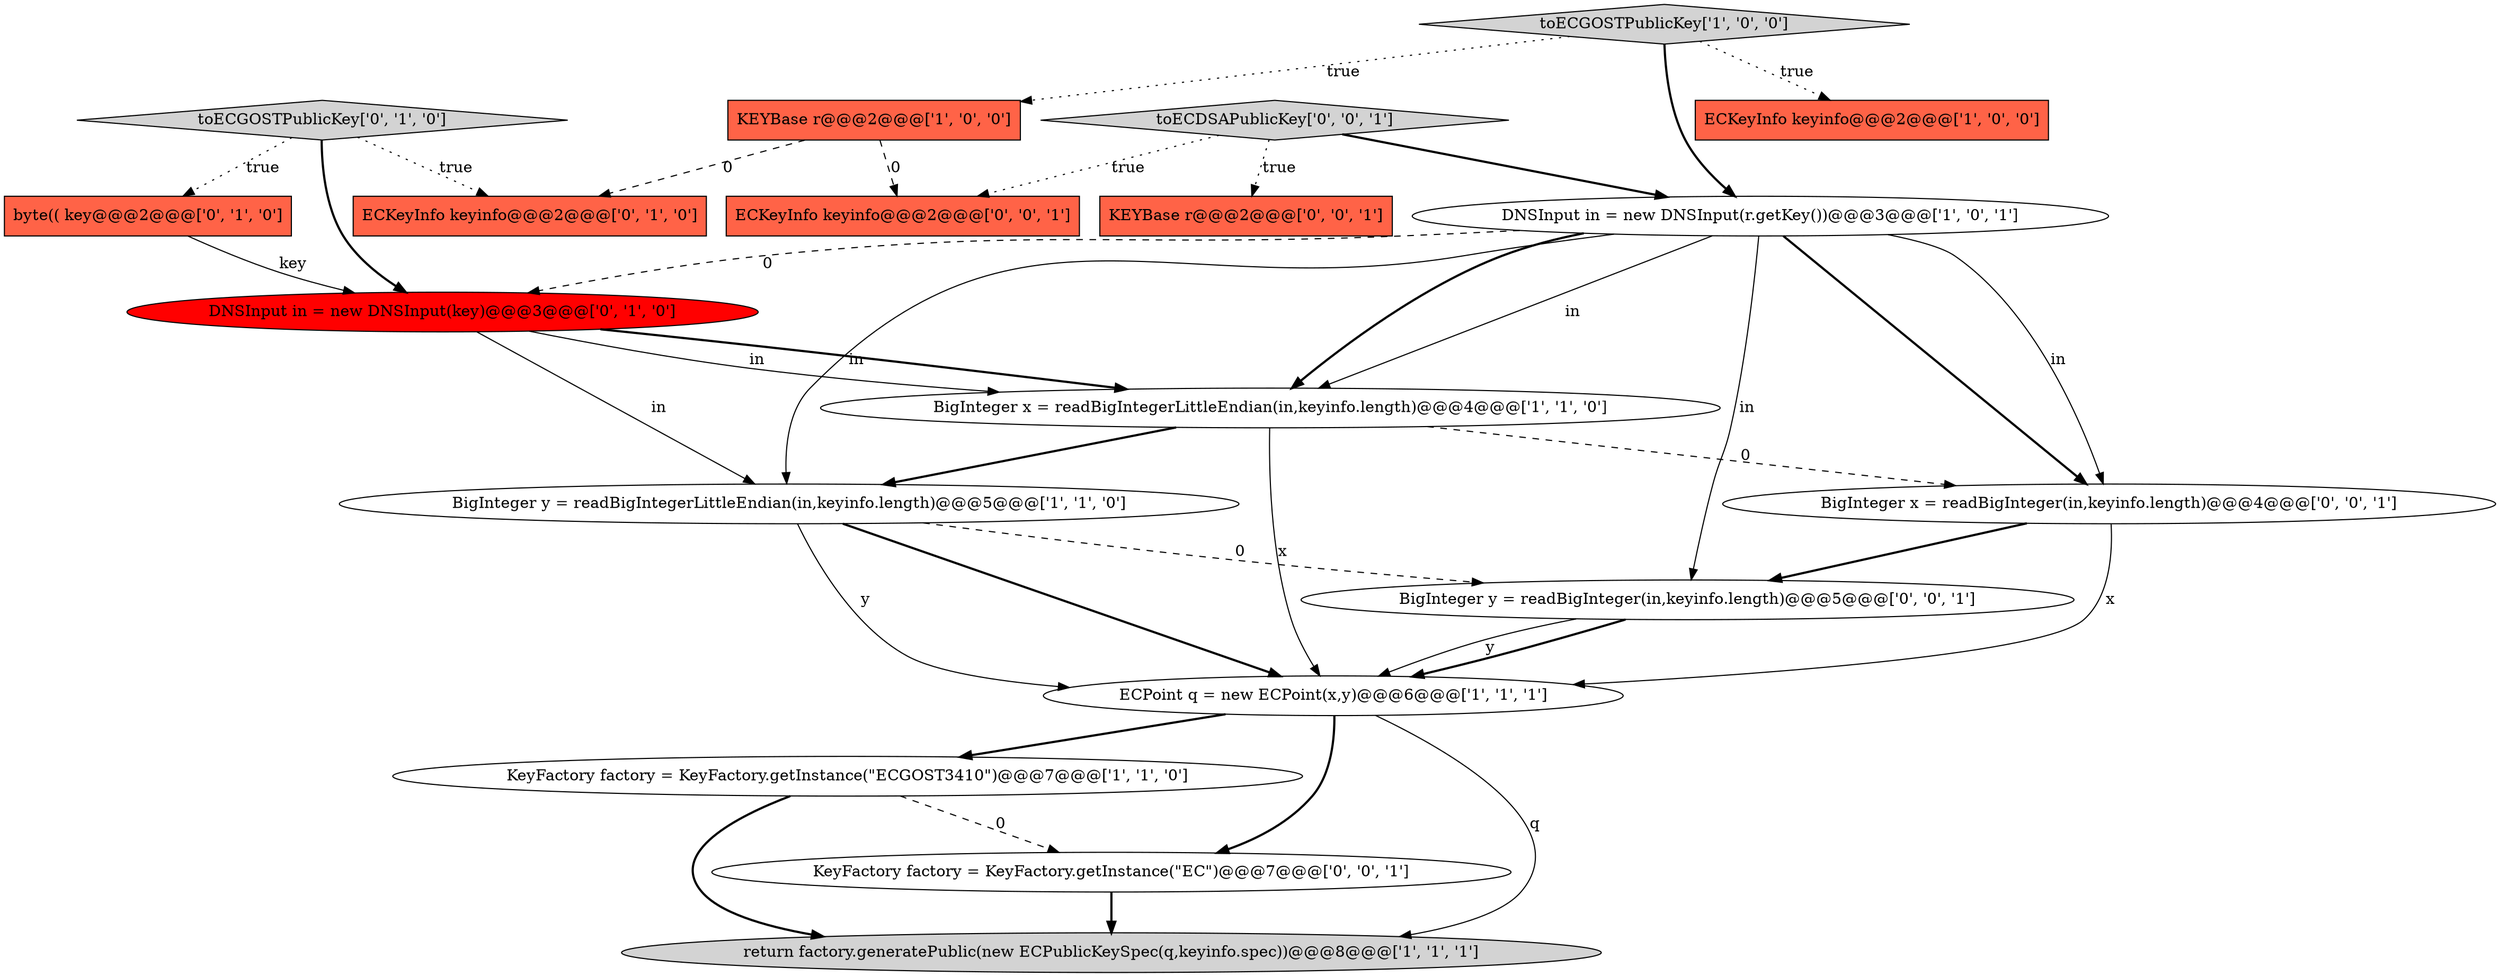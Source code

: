 digraph {
15 [style = filled, label = "KEYBase r@@@2@@@['0', '0', '1']", fillcolor = tomato, shape = box image = "AAA0AAABBB3BBB"];
7 [style = filled, label = "BigInteger y = readBigIntegerLittleEndian(in,keyinfo.length)@@@5@@@['1', '1', '0']", fillcolor = white, shape = ellipse image = "AAA0AAABBB1BBB"];
14 [style = filled, label = "KeyFactory factory = KeyFactory.getInstance(\"EC\")@@@7@@@['0', '0', '1']", fillcolor = white, shape = ellipse image = "AAA0AAABBB3BBB"];
2 [style = filled, label = "toECGOSTPublicKey['1', '0', '0']", fillcolor = lightgray, shape = diamond image = "AAA0AAABBB1BBB"];
9 [style = filled, label = "byte(( key@@@2@@@['0', '1', '0']", fillcolor = tomato, shape = box image = "AAA0AAABBB2BBB"];
10 [style = filled, label = "ECKeyInfo keyinfo@@@2@@@['0', '1', '0']", fillcolor = tomato, shape = box image = "AAA1AAABBB2BBB"];
1 [style = filled, label = "return factory.generatePublic(new ECPublicKeySpec(q,keyinfo.spec))@@@8@@@['1', '1', '1']", fillcolor = lightgray, shape = ellipse image = "AAA0AAABBB1BBB"];
3 [style = filled, label = "ECKeyInfo keyinfo@@@2@@@['1', '0', '0']", fillcolor = tomato, shape = box image = "AAA0AAABBB1BBB"];
12 [style = filled, label = "DNSInput in = new DNSInput(key)@@@3@@@['0', '1', '0']", fillcolor = red, shape = ellipse image = "AAA1AAABBB2BBB"];
0 [style = filled, label = "KeyFactory factory = KeyFactory.getInstance(\"ECGOST3410\")@@@7@@@['1', '1', '0']", fillcolor = white, shape = ellipse image = "AAA0AAABBB1BBB"];
6 [style = filled, label = "BigInteger x = readBigIntegerLittleEndian(in,keyinfo.length)@@@4@@@['1', '1', '0']", fillcolor = white, shape = ellipse image = "AAA0AAABBB1BBB"];
13 [style = filled, label = "BigInteger y = readBigInteger(in,keyinfo.length)@@@5@@@['0', '0', '1']", fillcolor = white, shape = ellipse image = "AAA0AAABBB3BBB"];
8 [style = filled, label = "DNSInput in = new DNSInput(r.getKey())@@@3@@@['1', '0', '1']", fillcolor = white, shape = ellipse image = "AAA0AAABBB1BBB"];
17 [style = filled, label = "BigInteger x = readBigInteger(in,keyinfo.length)@@@4@@@['0', '0', '1']", fillcolor = white, shape = ellipse image = "AAA0AAABBB3BBB"];
4 [style = filled, label = "KEYBase r@@@2@@@['1', '0', '0']", fillcolor = tomato, shape = box image = "AAA1AAABBB1BBB"];
16 [style = filled, label = "ECKeyInfo keyinfo@@@2@@@['0', '0', '1']", fillcolor = tomato, shape = box image = "AAA0AAABBB3BBB"];
11 [style = filled, label = "toECGOSTPublicKey['0', '1', '0']", fillcolor = lightgray, shape = diamond image = "AAA0AAABBB2BBB"];
18 [style = filled, label = "toECDSAPublicKey['0', '0', '1']", fillcolor = lightgray, shape = diamond image = "AAA0AAABBB3BBB"];
5 [style = filled, label = "ECPoint q = new ECPoint(x,y)@@@6@@@['1', '1', '1']", fillcolor = white, shape = ellipse image = "AAA0AAABBB1BBB"];
2->3 [style = dotted, label="true"];
8->17 [style = solid, label="in"];
12->6 [style = solid, label="in"];
6->5 [style = solid, label="x"];
4->16 [style = dashed, label="0"];
18->16 [style = dotted, label="true"];
11->10 [style = dotted, label="true"];
18->15 [style = dotted, label="true"];
8->7 [style = solid, label="in"];
8->12 [style = dashed, label="0"];
11->9 [style = dotted, label="true"];
8->6 [style = bold, label=""];
11->12 [style = bold, label=""];
6->17 [style = dashed, label="0"];
5->14 [style = bold, label=""];
8->13 [style = solid, label="in"];
13->5 [style = solid, label="y"];
12->6 [style = bold, label=""];
14->1 [style = bold, label=""];
8->17 [style = bold, label=""];
0->14 [style = dashed, label="0"];
7->5 [style = solid, label="y"];
7->5 [style = bold, label=""];
5->0 [style = bold, label=""];
17->5 [style = solid, label="x"];
0->1 [style = bold, label=""];
2->4 [style = dotted, label="true"];
5->1 [style = solid, label="q"];
7->13 [style = dashed, label="0"];
13->5 [style = bold, label=""];
17->13 [style = bold, label=""];
18->8 [style = bold, label=""];
6->7 [style = bold, label=""];
9->12 [style = solid, label="key"];
4->10 [style = dashed, label="0"];
8->6 [style = solid, label="in"];
12->7 [style = solid, label="in"];
2->8 [style = bold, label=""];
}
